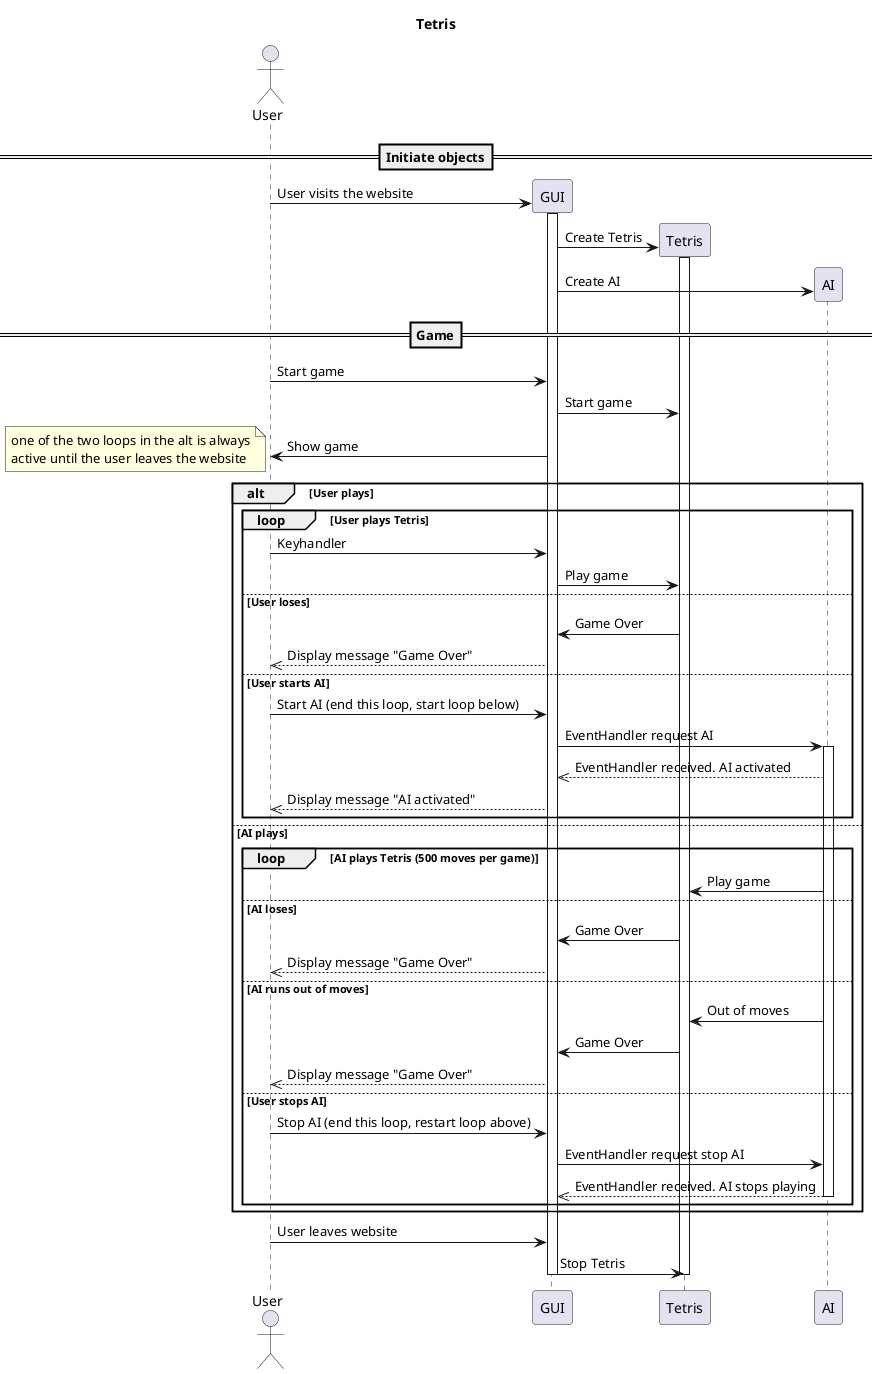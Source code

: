 @startuml Teturisu

title ==Tetris==

actor User

==Initiate objects==
create GUI
User -> GUI: User visits the website
activate GUI
create Tetris
GUI -> Tetris: Create Tetris
activate Tetris
create AI
GUI -> AI: Create AI


==Game==
User -> GUI: Start game
GUI -> Tetris: Start game
GUI -> User: Show game

note left
one of the two loops in the alt is always
active until the user leaves the website
end note

alt User plays
    loop User plays Tetris
        User -> GUI: Keyhandler
        GUI-> Tetris: Play game
        else User loses
            Tetris -> GUI: Game Over
            GUI -->> User: Display message "Game Over"
        else User starts AI
            User -> GUI: Start AI (end this loop, start loop below)
            GUI -> AI: EventHandler request AI
            Activate AI
            AI -->> GUI: EventHandler received. AI activated
            GUI -->> User: Display message "AI activated"
    end

else AI plays
    loop AI plays Tetris (500 moves per game)
        AI -> Tetris: Play game
        else AI loses
            Tetris -> GUI: Game Over
            GUI -->> User: Display message "Game Over"
        else AI runs out of moves
            AI -> Tetris: Out of moves
            Tetris -> GUI: Game Over
            GUI -->> User: Display message "Game Over"
        else User stops AI
            User -> GUI: Stop AI (end this loop, restart loop above)
            GUI -> AI: EventHandler request stop AI
            AI -->> GUI: EventHandler received. AI stops playing
            deactivate AI
    end
end


GUI <- User: User leaves website

GUI -> Tetris: Stop Tetris
deactivate Tetris
deactivate GUI
@enduml